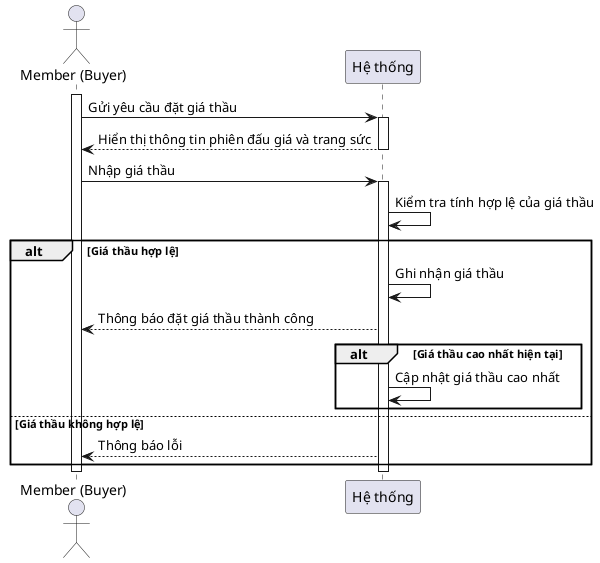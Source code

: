 @startuml   
actor "Member (Buyer)" as Buyer
participant "Hệ thống" as System

activate Buyer
Buyer -> System: Gửi yêu cầu đặt giá thầu
activate System
System --> Buyer: Hiển thị thông tin phiên đấu giá và trang sức
deactivate System
Buyer -> System: Nhập giá thầu
activate System
System -> System: Kiểm tra tính hợp lệ của giá thầu
alt Giá thầu hợp lệ
    System -> System: Ghi nhận giá thầu
    System --> Buyer: Thông báo đặt giá thầu thành công
    alt Giá thầu cao nhất hiện tại
        System -> System: Cập nhật giá thầu cao nhất
    end
else Giá thầu không hợp lệ
    System --> Buyer: Thông báo lỗi
end
deactivate System
deactivate Buyer
@enduml